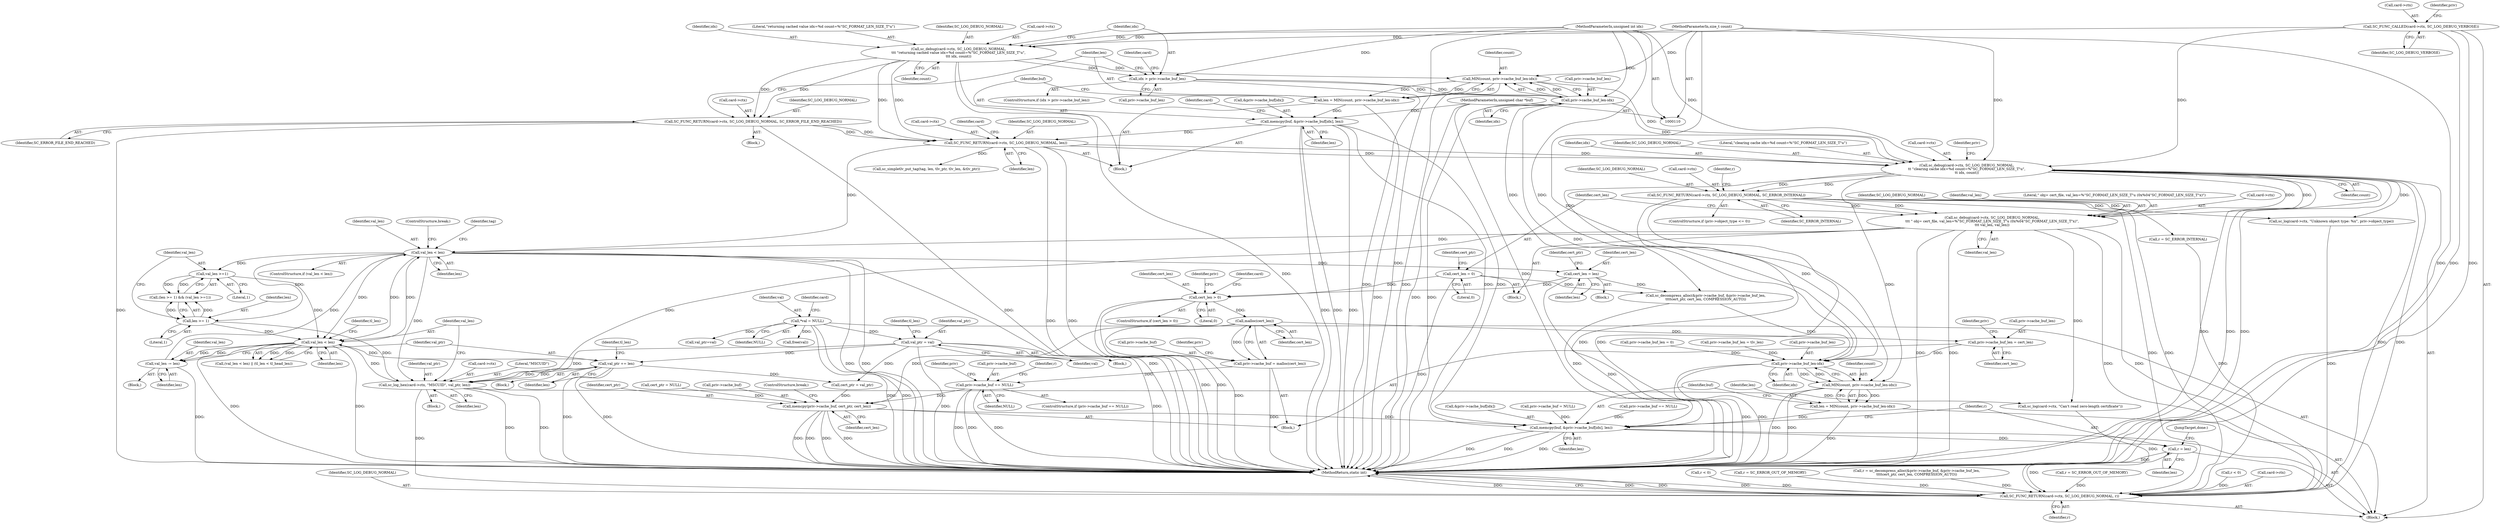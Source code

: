 digraph "0_OpenSC_8fe377e93b4b56060e5bbfb6f3142ceaeca744fa_3@API" {
"1000545" [label="(Call,malloc(cert_len))"];
"1000537" [label="(Call,cert_len > 0)"];
"1000403" [label="(Call,cert_len = 0)"];
"1000465" [label="(Call,cert_len = len)"];
"1000456" [label="(Call,val_len < len)"];
"1000395" [label="(Call,sc_debug(card->ctx, SC_LOG_DEBUG_NORMAL,\n\t\t\t \" obj= cert_file, val_len=%\"SC_FORMAT_LEN_SIZE_T\"u (0x%04\"SC_FORMAT_LEN_SIZE_T\"x)\",\n\t\t\t val_len, val_len))"];
"1000235" [label="(Call,SC_FUNC_RETURN(card->ctx, SC_LOG_DEBUG_NORMAL, SC_ERROR_INTERNAL))"];
"1000202" [label="(Call,sc_debug(card->ctx, SC_LOG_DEBUG_NORMAL,\n\t\t \"clearing cache idx=%d count=%\"SC_FORMAT_LEN_SIZE_T\"u\",\n\t\t idx, count))"];
"1000147" [label="(Call,SC_FUNC_CALLED(card->ctx, SC_LOG_DEBUG_VERBOSE))"];
"1000196" [label="(Call,SC_FUNC_RETURN(card->ctx, SC_LOG_DEBUG_NORMAL, len))"];
"1000157" [label="(Call,sc_debug(card->ctx, SC_LOG_DEBUG_NORMAL,\n\t\t\t \"returning cached value idx=%d count=%\"SC_FORMAT_LEN_SIZE_T\"u\",\n\t\t\t idx, count))"];
"1000112" [label="(MethodParameterIn,unsigned int idx)"];
"1000114" [label="(MethodParameterIn,size_t count)"];
"1000172" [label="(Call,SC_FUNC_RETURN(card->ctx, SC_LOG_DEBUG_NORMAL, SC_ERROR_FILE_END_REACHED))"];
"1000187" [label="(Call,memcpy(buf, &priv->cache_buf[idx], len))"];
"1000113" [label="(MethodParameterIn,unsigned char *buf)"];
"1000178" [label="(Call,len = MIN(count, priv->cache_buf_len-idx))"];
"1000180" [label="(Call,MIN(count, priv->cache_buf_len-idx))"];
"1000182" [label="(Call,priv->cache_buf_len-idx)"];
"1000166" [label="(Call,idx > priv->cache_buf_len)"];
"1000424" [label="(Call,val_len -= len)"];
"1000503" [label="(Call,val_len < len)"];
"1000481" [label="(Call,val_len >=1)"];
"1000478" [label="(Call,len >= 1)"];
"1000494" [label="(Call,sc_log_hex(card->ctx, \"MSCUID\", val_ptr, len))"];
"1000417" [label="(Call,val_ptr = val)"];
"1000131" [label="(Call,*val = NULL)"];
"1000428" [label="(Call,val_ptr += len)"];
"1000541" [label="(Call,priv->cache_buf = malloc(cert_len))"];
"1000548" [label="(Call,priv->cache_buf == NULL)"];
"1000563" [label="(Call,memcpy(priv->cache_buf, cert_ptr, cert_len))"];
"1000606" [label="(Call,memcpy(buf, &priv->cache_buf[idx], len))"];
"1000615" [label="(Call,r = len)"];
"1000627" [label="(Call,SC_FUNC_RETURN(card->ctx, SC_LOG_DEBUG_NORMAL, r))"];
"1000558" [label="(Call,priv->cache_buf_len = cert_len)"];
"1000601" [label="(Call,priv->cache_buf_len-idx)"];
"1000599" [label="(Call,MIN(count, priv->cache_buf_len-idx))"];
"1000597" [label="(Call,len = MIN(count, priv->cache_buf_len-idx))"];
"1000180" [label="(Call,MIN(count, priv->cache_buf_len-idx))"];
"1000625" [label="(Call,free(val))"];
"1000161" [label="(Identifier,SC_LOG_DEBUG_NORMAL)"];
"1000507" [label="(Identifier,tl_len)"];
"1000577" [label="(ControlStructure,break;)"];
"1000407" [label="(Identifier,cert_ptr)"];
"1000419" [label="(Identifier,val)"];
"1000466" [label="(Identifier,cert_len)"];
"1000133" [label="(Identifier,NULL)"];
"1000235" [label="(Call,SC_FUNC_RETURN(card->ctx, SC_LOG_DEBUG_NORMAL, SC_ERROR_INTERNAL))"];
"1000177" [label="(Identifier,SC_ERROR_FILE_END_REACHED)"];
"1000183" [label="(Call,priv->cache_buf_len)"];
"1000413" [label="(Block,)"];
"1000552" [label="(Identifier,NULL)"];
"1000542" [label="(Call,priv->cache_buf)"];
"1000274" [label="(Block,)"];
"1000458" [label="(Identifier,len)"];
"1000483" [label="(Literal,1)"];
"1000427" [label="(Block,)"];
"1000112" [label="(MethodParameterIn,unsigned int idx)"];
"1000203" [label="(Call,card->ctx)"];
"1000631" [label="(Identifier,SC_LOG_DEBUG_NORMAL)"];
"1000212" [label="(Identifier,priv)"];
"1000571" [label="(Call,sc_log(card->ctx, \"Can't read zero-length certificate\"))"];
"1000197" [label="(Call,card->ctx)"];
"1000209" [label="(Identifier,count)"];
"1000538" [label="(Identifier,cert_len)"];
"1000500" [label="(Identifier,len)"];
"1000567" [label="(Identifier,cert_ptr)"];
"1000421" [label="(Identifier,tl_len)"];
"1000242" [label="(Identifier,r)"];
"1000403" [label="(Call,cert_len = 0)"];
"1000196" [label="(Call,SC_FUNC_RETURN(card->ctx, SC_LOG_DEBUG_NORMAL, len))"];
"1000481" [label="(Call,val_len >=1)"];
"1000187" [label="(Call,memcpy(buf, &priv->cache_buf[idx], len))"];
"1000288" [label="(Call,priv->cache_buf == NULL)"];
"1000495" [label="(Call,card->ctx)"];
"1000402" [label="(Identifier,val_len)"];
"1000424" [label="(Call,val_len -= len)"];
"1000482" [label="(Identifier,val_len)"];
"1000294" [label="(Call,r = SC_ERROR_OUT_OF_MEMORY)"];
"1000462" [label="(Identifier,tag)"];
"1000498" [label="(Literal,\"MSCUID\")"];
"1000632" [label="(Identifier,r)"];
"1000418" [label="(Identifier,val_ptr)"];
"1000151" [label="(Identifier,SC_LOG_DEBUG_VERBOSE)"];
"1000543" [label="(Identifier,priv)"];
"1000545" [label="(Call,malloc(cert_len))"];
"1000162" [label="(Literal,\"returning cached value idx=%d count=%\"SC_FORMAT_LEN_SIZE_T\"u\")"];
"1000617" [label="(Identifier,len)"];
"1000536" [label="(ControlStructure,if (cert_len > 0))"];
"1000208" [label="(Identifier,idx)"];
"1000548" [label="(Call,priv->cache_buf == NULL)"];
"1000181" [label="(Identifier,count)"];
"1000559" [label="(Call,priv->cache_buf_len)"];
"1000360" [label="(Call,sc_simpletlv_put_tag(tag, len, tlv_ptr, tlv_len, &tlv_ptr))"];
"1000298" [label="(Call,priv->cache_buf_len = tlv_len)"];
"1000206" [label="(Identifier,SC_LOG_DEBUG_NORMAL)"];
"1000309" [label="(Call,val_ptr=val)"];
"1000614" [label="(Identifier,len)"];
"1000131" [label="(Call,*val = NULL)"];
"1000430" [label="(Identifier,len)"];
"1000494" [label="(Call,sc_log_hex(card->ctx, \"MSCUID\", val_ptr, len))"];
"1000555" [label="(Identifier,r)"];
"1000465" [label="(Call,cert_len = len)"];
"1000560" [label="(Identifier,priv)"];
"1000165" [label="(ControlStructure,if (idx > priv->cache_buf_len))"];
"1000156" [label="(Block,)"];
"1000399" [label="(Identifier,SC_LOG_DEBUG_NORMAL)"];
"1000167" [label="(Identifier,idx)"];
"1000198" [label="(Identifier,card)"];
"1000597" [label="(Call,len = MIN(count, priv->cache_buf_len-idx))"];
"1000239" [label="(Identifier,SC_LOG_DEBUG_NORMAL)"];
"1000539" [label="(Literal,0)"];
"1000432" [label="(Identifier,tl_len)"];
"1000423" [label="(Block,)"];
"1000550" [label="(Identifier,priv)"];
"1000546" [label="(Identifier,cert_len)"];
"1000588" [label="(Call,r = SC_ERROR_INTERNAL)"];
"1000168" [label="(Call,priv->cache_buf_len)"];
"1000148" [label="(Call,card->ctx)"];
"1000502" [label="(Call,(val_len < len) || (tl_len < tl_head_len))"];
"1000164" [label="(Identifier,count)"];
"1000172" [label="(Call,SC_FUNC_RETURN(card->ctx, SC_LOG_DEBUG_NORMAL, SC_ERROR_FILE_END_REACHED))"];
"1000547" [label="(ControlStructure,if (priv->cache_buf == NULL))"];
"1000236" [label="(Call,card->ctx)"];
"1000154" [label="(Identifier,priv)"];
"1000186" [label="(Identifier,idx)"];
"1000580" [label="(Call,sc_log(card->ctx, \"Unknown object type: %x\", priv->object_type))"];
"1000116" [label="(Block,)"];
"1000425" [label="(Identifier,val_len)"];
"1000499" [label="(Identifier,val_ptr)"];
"1000406" [label="(Call,cert_ptr = NULL)"];
"1000540" [label="(Block,)"];
"1000404" [label="(Identifier,cert_len)"];
"1000541" [label="(Call,priv->cache_buf = malloc(cert_len))"];
"1000251" [label="(Call,r < 0)"];
"1000479" [label="(Identifier,len)"];
"1000599" [label="(Call,MIN(count, priv->cache_buf_len-idx))"];
"1000401" [label="(Identifier,val_len)"];
"1000166" [label="(Call,idx > priv->cache_buf_len)"];
"1000480" [label="(Literal,1)"];
"1000469" [label="(Identifier,cert_ptr)"];
"1000405" [label="(Literal,0)"];
"1000426" [label="(Identifier,len)"];
"1000518" [label="(Call,r = sc_decompress_alloc(&priv->cache_buf, &priv->cache_buf_len,\n\t\t\t\tcert_ptr, cert_len, COMPRESSION_AUTO))"];
"1000562" [label="(Identifier,cert_len)"];
"1000607" [label="(Identifier,buf)"];
"1000204" [label="(Identifier,card)"];
"1000615" [label="(Call,r = len)"];
"1000554" [label="(Call,r = SC_ERROR_OUT_OF_MEMORY)"];
"1000468" [label="(Call,cert_ptr = val_ptr)"];
"1000564" [label="(Call,priv->cache_buf)"];
"1000602" [label="(Call,priv->cache_buf_len)"];
"1000229" [label="(ControlStructure,if (priv->object_type <= 0))"];
"1000182" [label="(Call,priv->cache_buf_len-idx)"];
"1000189" [label="(Call,&priv->cache_buf[idx])"];
"1000173" [label="(Call,card->ctx)"];
"1000147" [label="(Call,SC_FUNC_CALLED(card->ctx, SC_LOG_DEBUG_VERBOSE))"];
"1000195" [label="(Identifier,len)"];
"1000400" [label="(Literal,\" obj= cert_file, val_len=%\"SC_FORMAT_LEN_SIZE_T\"u (0x%04\"SC_FORMAT_LEN_SIZE_T\"x)\")"];
"1000573" [label="(Identifier,card)"];
"1000467" [label="(Identifier,len)"];
"1000113" [label="(MethodParameterIn,unsigned char *buf)"];
"1000520" [label="(Call,sc_decompress_alloc(&priv->cache_buf, &priv->cache_buf_len,\n\t\t\t\tcert_ptr, cert_len, COMPRESSION_AUTO))"];
"1000600" [label="(Identifier,count)"];
"1000456" [label="(Call,val_len < len)"];
"1000158" [label="(Call,card->ctx)"];
"1000240" [label="(Identifier,SC_ERROR_INTERNAL)"];
"1000202" [label="(Call,sc_debug(card->ctx, SC_LOG_DEBUG_NORMAL,\n\t\t \"clearing cache idx=%d count=%\"SC_FORMAT_LEN_SIZE_T\"u\",\n\t\t idx, count))"];
"1000457" [label="(Identifier,val_len)"];
"1000219" [label="(Call,priv->cache_buf = NULL)"];
"1000201" [label="(Identifier,len)"];
"1000224" [label="(Call,priv->cache_buf_len = 0)"];
"1000395" [label="(Call,sc_debug(card->ctx, SC_LOG_DEBUG_NORMAL,\n\t\t\t \" obj= cert_file, val_len=%\"SC_FORMAT_LEN_SIZE_T\"u (0x%04\"SC_FORMAT_LEN_SIZE_T\"x)\",\n\t\t\t val_len, val_len))"];
"1000132" [label="(Identifier,val)"];
"1000605" [label="(Identifier,idx)"];
"1000565" [label="(Identifier,priv)"];
"1000598" [label="(Identifier,len)"];
"1000601" [label="(Call,priv->cache_buf_len-idx)"];
"1000618" [label="(JumpTarget,done:)"];
"1000266" [label="(Call,r < 0)"];
"1000627" [label="(Call,SC_FUNC_RETURN(card->ctx, SC_LOG_DEBUG_NORMAL, r))"];
"1000176" [label="(Identifier,SC_LOG_DEBUG_NORMAL)"];
"1000503" [label="(Call,val_len < len)"];
"1000493" [label="(Block,)"];
"1000558" [label="(Call,priv->cache_buf_len = cert_len)"];
"1000549" [label="(Call,priv->cache_buf)"];
"1000616" [label="(Identifier,r)"];
"1000606" [label="(Call,memcpy(buf, &priv->cache_buf[idx], len))"];
"1000478" [label="(Call,len >= 1)"];
"1000428" [label="(Call,val_ptr += len)"];
"1000537" [label="(Call,cert_len > 0)"];
"1000417" [label="(Call,val_ptr = val)"];
"1000568" [label="(Identifier,cert_len)"];
"1000174" [label="(Identifier,card)"];
"1000114" [label="(MethodParameterIn,size_t count)"];
"1000504" [label="(Identifier,val_len)"];
"1000171" [label="(Block,)"];
"1000477" [label="(Call,(len >= 1) && (val_len >=1))"];
"1000608" [label="(Call,&priv->cache_buf[idx])"];
"1000157" [label="(Call,sc_debug(card->ctx, SC_LOG_DEBUG_NORMAL,\n\t\t\t \"returning cached value idx=%d count=%\"SC_FORMAT_LEN_SIZE_T\"u\",\n\t\t\t idx, count))"];
"1000200" [label="(Identifier,SC_LOG_DEBUG_NORMAL)"];
"1000633" [label="(MethodReturn,static int)"];
"1000628" [label="(Call,card->ctx)"];
"1000207" [label="(Literal,\"clearing cache idx=%d count=%\"SC_FORMAT_LEN_SIZE_T\"u\")"];
"1000464" [label="(Block,)"];
"1000179" [label="(Identifier,len)"];
"1000455" [label="(ControlStructure,if (val_len < len))"];
"1000429" [label="(Identifier,val_ptr)"];
"1000396" [label="(Call,card->ctx)"];
"1000178" [label="(Call,len = MIN(count, priv->cache_buf_len-idx))"];
"1000149" [label="(Identifier,card)"];
"1000563" [label="(Call,memcpy(priv->cache_buf, cert_ptr, cert_len))"];
"1000505" [label="(Identifier,len)"];
"1000188" [label="(Identifier,buf)"];
"1000163" [label="(Identifier,idx)"];
"1000459" [label="(ControlStructure,break;)"];
"1000545" -> "1000541"  [label="AST: "];
"1000545" -> "1000546"  [label="CFG: "];
"1000546" -> "1000545"  [label="AST: "];
"1000541" -> "1000545"  [label="CFG: "];
"1000545" -> "1000633"  [label="DDG: "];
"1000545" -> "1000541"  [label="DDG: "];
"1000537" -> "1000545"  [label="DDG: "];
"1000545" -> "1000558"  [label="DDG: "];
"1000545" -> "1000563"  [label="DDG: "];
"1000537" -> "1000536"  [label="AST: "];
"1000537" -> "1000539"  [label="CFG: "];
"1000538" -> "1000537"  [label="AST: "];
"1000539" -> "1000537"  [label="AST: "];
"1000543" -> "1000537"  [label="CFG: "];
"1000573" -> "1000537"  [label="CFG: "];
"1000537" -> "1000633"  [label="DDG: "];
"1000537" -> "1000633"  [label="DDG: "];
"1000403" -> "1000537"  [label="DDG: "];
"1000465" -> "1000537"  [label="DDG: "];
"1000403" -> "1000274"  [label="AST: "];
"1000403" -> "1000405"  [label="CFG: "];
"1000404" -> "1000403"  [label="AST: "];
"1000405" -> "1000403"  [label="AST: "];
"1000407" -> "1000403"  [label="CFG: "];
"1000403" -> "1000633"  [label="DDG: "];
"1000403" -> "1000520"  [label="DDG: "];
"1000465" -> "1000464"  [label="AST: "];
"1000465" -> "1000467"  [label="CFG: "];
"1000466" -> "1000465"  [label="AST: "];
"1000467" -> "1000465"  [label="AST: "];
"1000469" -> "1000465"  [label="CFG: "];
"1000465" -> "1000633"  [label="DDG: "];
"1000456" -> "1000465"  [label="DDG: "];
"1000465" -> "1000520"  [label="DDG: "];
"1000456" -> "1000455"  [label="AST: "];
"1000456" -> "1000458"  [label="CFG: "];
"1000457" -> "1000456"  [label="AST: "];
"1000458" -> "1000456"  [label="AST: "];
"1000459" -> "1000456"  [label="CFG: "];
"1000462" -> "1000456"  [label="CFG: "];
"1000456" -> "1000633"  [label="DDG: "];
"1000456" -> "1000633"  [label="DDG: "];
"1000456" -> "1000633"  [label="DDG: "];
"1000395" -> "1000456"  [label="DDG: "];
"1000424" -> "1000456"  [label="DDG: "];
"1000196" -> "1000456"  [label="DDG: "];
"1000503" -> "1000456"  [label="DDG: "];
"1000456" -> "1000478"  [label="DDG: "];
"1000456" -> "1000481"  [label="DDG: "];
"1000456" -> "1000494"  [label="DDG: "];
"1000456" -> "1000503"  [label="DDG: "];
"1000456" -> "1000503"  [label="DDG: "];
"1000395" -> "1000274"  [label="AST: "];
"1000395" -> "1000402"  [label="CFG: "];
"1000396" -> "1000395"  [label="AST: "];
"1000399" -> "1000395"  [label="AST: "];
"1000400" -> "1000395"  [label="AST: "];
"1000401" -> "1000395"  [label="AST: "];
"1000402" -> "1000395"  [label="AST: "];
"1000404" -> "1000395"  [label="CFG: "];
"1000395" -> "1000633"  [label="DDG: "];
"1000395" -> "1000633"  [label="DDG: "];
"1000235" -> "1000395"  [label="DDG: "];
"1000235" -> "1000395"  [label="DDG: "];
"1000202" -> "1000395"  [label="DDG: "];
"1000202" -> "1000395"  [label="DDG: "];
"1000395" -> "1000494"  [label="DDG: "];
"1000395" -> "1000571"  [label="DDG: "];
"1000395" -> "1000627"  [label="DDG: "];
"1000395" -> "1000627"  [label="DDG: "];
"1000235" -> "1000229"  [label="AST: "];
"1000235" -> "1000240"  [label="CFG: "];
"1000236" -> "1000235"  [label="AST: "];
"1000239" -> "1000235"  [label="AST: "];
"1000240" -> "1000235"  [label="AST: "];
"1000242" -> "1000235"  [label="CFG: "];
"1000235" -> "1000633"  [label="DDG: "];
"1000235" -> "1000633"  [label="DDG: "];
"1000202" -> "1000235"  [label="DDG: "];
"1000202" -> "1000235"  [label="DDG: "];
"1000235" -> "1000580"  [label="DDG: "];
"1000235" -> "1000588"  [label="DDG: "];
"1000235" -> "1000627"  [label="DDG: "];
"1000235" -> "1000627"  [label="DDG: "];
"1000202" -> "1000116"  [label="AST: "];
"1000202" -> "1000209"  [label="CFG: "];
"1000203" -> "1000202"  [label="AST: "];
"1000206" -> "1000202"  [label="AST: "];
"1000207" -> "1000202"  [label="AST: "];
"1000208" -> "1000202"  [label="AST: "];
"1000209" -> "1000202"  [label="AST: "];
"1000212" -> "1000202"  [label="CFG: "];
"1000202" -> "1000633"  [label="DDG: "];
"1000202" -> "1000633"  [label="DDG: "];
"1000202" -> "1000633"  [label="DDG: "];
"1000147" -> "1000202"  [label="DDG: "];
"1000196" -> "1000202"  [label="DDG: "];
"1000196" -> "1000202"  [label="DDG: "];
"1000182" -> "1000202"  [label="DDG: "];
"1000112" -> "1000202"  [label="DDG: "];
"1000180" -> "1000202"  [label="DDG: "];
"1000114" -> "1000202"  [label="DDG: "];
"1000202" -> "1000580"  [label="DDG: "];
"1000202" -> "1000599"  [label="DDG: "];
"1000202" -> "1000601"  [label="DDG: "];
"1000202" -> "1000627"  [label="DDG: "];
"1000202" -> "1000627"  [label="DDG: "];
"1000147" -> "1000116"  [label="AST: "];
"1000147" -> "1000151"  [label="CFG: "];
"1000148" -> "1000147"  [label="AST: "];
"1000151" -> "1000147"  [label="AST: "];
"1000154" -> "1000147"  [label="CFG: "];
"1000147" -> "1000633"  [label="DDG: "];
"1000147" -> "1000633"  [label="DDG: "];
"1000147" -> "1000157"  [label="DDG: "];
"1000196" -> "1000156"  [label="AST: "];
"1000196" -> "1000201"  [label="CFG: "];
"1000197" -> "1000196"  [label="AST: "];
"1000200" -> "1000196"  [label="AST: "];
"1000201" -> "1000196"  [label="AST: "];
"1000204" -> "1000196"  [label="CFG: "];
"1000196" -> "1000633"  [label="DDG: "];
"1000196" -> "1000633"  [label="DDG: "];
"1000157" -> "1000196"  [label="DDG: "];
"1000157" -> "1000196"  [label="DDG: "];
"1000172" -> "1000196"  [label="DDG: "];
"1000172" -> "1000196"  [label="DDG: "];
"1000187" -> "1000196"  [label="DDG: "];
"1000196" -> "1000360"  [label="DDG: "];
"1000157" -> "1000156"  [label="AST: "];
"1000157" -> "1000164"  [label="CFG: "];
"1000158" -> "1000157"  [label="AST: "];
"1000161" -> "1000157"  [label="AST: "];
"1000162" -> "1000157"  [label="AST: "];
"1000163" -> "1000157"  [label="AST: "];
"1000164" -> "1000157"  [label="AST: "];
"1000167" -> "1000157"  [label="CFG: "];
"1000157" -> "1000633"  [label="DDG: "];
"1000112" -> "1000157"  [label="DDG: "];
"1000114" -> "1000157"  [label="DDG: "];
"1000157" -> "1000166"  [label="DDG: "];
"1000157" -> "1000172"  [label="DDG: "];
"1000157" -> "1000172"  [label="DDG: "];
"1000157" -> "1000180"  [label="DDG: "];
"1000112" -> "1000110"  [label="AST: "];
"1000112" -> "1000633"  [label="DDG: "];
"1000112" -> "1000166"  [label="DDG: "];
"1000112" -> "1000182"  [label="DDG: "];
"1000112" -> "1000601"  [label="DDG: "];
"1000114" -> "1000110"  [label="AST: "];
"1000114" -> "1000633"  [label="DDG: "];
"1000114" -> "1000180"  [label="DDG: "];
"1000114" -> "1000599"  [label="DDG: "];
"1000172" -> "1000171"  [label="AST: "];
"1000172" -> "1000177"  [label="CFG: "];
"1000173" -> "1000172"  [label="AST: "];
"1000176" -> "1000172"  [label="AST: "];
"1000177" -> "1000172"  [label="AST: "];
"1000179" -> "1000172"  [label="CFG: "];
"1000172" -> "1000633"  [label="DDG: "];
"1000172" -> "1000633"  [label="DDG: "];
"1000187" -> "1000156"  [label="AST: "];
"1000187" -> "1000195"  [label="CFG: "];
"1000188" -> "1000187"  [label="AST: "];
"1000189" -> "1000187"  [label="AST: "];
"1000195" -> "1000187"  [label="AST: "];
"1000198" -> "1000187"  [label="CFG: "];
"1000187" -> "1000633"  [label="DDG: "];
"1000187" -> "1000633"  [label="DDG: "];
"1000187" -> "1000633"  [label="DDG: "];
"1000113" -> "1000187"  [label="DDG: "];
"1000178" -> "1000187"  [label="DDG: "];
"1000187" -> "1000606"  [label="DDG: "];
"1000187" -> "1000606"  [label="DDG: "];
"1000113" -> "1000110"  [label="AST: "];
"1000113" -> "1000633"  [label="DDG: "];
"1000113" -> "1000606"  [label="DDG: "];
"1000178" -> "1000156"  [label="AST: "];
"1000178" -> "1000180"  [label="CFG: "];
"1000179" -> "1000178"  [label="AST: "];
"1000180" -> "1000178"  [label="AST: "];
"1000188" -> "1000178"  [label="CFG: "];
"1000178" -> "1000633"  [label="DDG: "];
"1000180" -> "1000178"  [label="DDG: "];
"1000180" -> "1000178"  [label="DDG: "];
"1000180" -> "1000182"  [label="CFG: "];
"1000181" -> "1000180"  [label="AST: "];
"1000182" -> "1000180"  [label="AST: "];
"1000180" -> "1000633"  [label="DDG: "];
"1000182" -> "1000180"  [label="DDG: "];
"1000182" -> "1000180"  [label="DDG: "];
"1000182" -> "1000186"  [label="CFG: "];
"1000183" -> "1000182"  [label="AST: "];
"1000186" -> "1000182"  [label="AST: "];
"1000182" -> "1000633"  [label="DDG: "];
"1000166" -> "1000182"  [label="DDG: "];
"1000166" -> "1000182"  [label="DDG: "];
"1000182" -> "1000520"  [label="DDG: "];
"1000182" -> "1000601"  [label="DDG: "];
"1000166" -> "1000165"  [label="AST: "];
"1000166" -> "1000168"  [label="CFG: "];
"1000167" -> "1000166"  [label="AST: "];
"1000168" -> "1000166"  [label="AST: "];
"1000174" -> "1000166"  [label="CFG: "];
"1000179" -> "1000166"  [label="CFG: "];
"1000166" -> "1000633"  [label="DDG: "];
"1000424" -> "1000423"  [label="AST: "];
"1000424" -> "1000426"  [label="CFG: "];
"1000425" -> "1000424"  [label="AST: "];
"1000426" -> "1000424"  [label="AST: "];
"1000429" -> "1000424"  [label="CFG: "];
"1000424" -> "1000633"  [label="DDG: "];
"1000503" -> "1000424"  [label="DDG: "];
"1000503" -> "1000424"  [label="DDG: "];
"1000503" -> "1000502"  [label="AST: "];
"1000503" -> "1000505"  [label="CFG: "];
"1000504" -> "1000503"  [label="AST: "];
"1000505" -> "1000503"  [label="AST: "];
"1000507" -> "1000503"  [label="CFG: "];
"1000502" -> "1000503"  [label="CFG: "];
"1000503" -> "1000633"  [label="DDG: "];
"1000503" -> "1000633"  [label="DDG: "];
"1000503" -> "1000428"  [label="DDG: "];
"1000503" -> "1000502"  [label="DDG: "];
"1000503" -> "1000502"  [label="DDG: "];
"1000481" -> "1000503"  [label="DDG: "];
"1000478" -> "1000503"  [label="DDG: "];
"1000494" -> "1000503"  [label="DDG: "];
"1000481" -> "1000477"  [label="AST: "];
"1000481" -> "1000483"  [label="CFG: "];
"1000482" -> "1000481"  [label="AST: "];
"1000483" -> "1000481"  [label="AST: "];
"1000477" -> "1000481"  [label="CFG: "];
"1000481" -> "1000477"  [label="DDG: "];
"1000481" -> "1000477"  [label="DDG: "];
"1000478" -> "1000477"  [label="AST: "];
"1000478" -> "1000480"  [label="CFG: "];
"1000479" -> "1000478"  [label="AST: "];
"1000480" -> "1000478"  [label="AST: "];
"1000482" -> "1000478"  [label="CFG: "];
"1000477" -> "1000478"  [label="CFG: "];
"1000478" -> "1000477"  [label="DDG: "];
"1000478" -> "1000477"  [label="DDG: "];
"1000478" -> "1000494"  [label="DDG: "];
"1000494" -> "1000493"  [label="AST: "];
"1000494" -> "1000500"  [label="CFG: "];
"1000495" -> "1000494"  [label="AST: "];
"1000498" -> "1000494"  [label="AST: "];
"1000499" -> "1000494"  [label="AST: "];
"1000500" -> "1000494"  [label="AST: "];
"1000504" -> "1000494"  [label="CFG: "];
"1000494" -> "1000633"  [label="DDG: "];
"1000494" -> "1000633"  [label="DDG: "];
"1000494" -> "1000428"  [label="DDG: "];
"1000417" -> "1000494"  [label="DDG: "];
"1000428" -> "1000494"  [label="DDG: "];
"1000494" -> "1000571"  [label="DDG: "];
"1000494" -> "1000627"  [label="DDG: "];
"1000417" -> "1000413"  [label="AST: "];
"1000417" -> "1000419"  [label="CFG: "];
"1000418" -> "1000417"  [label="AST: "];
"1000419" -> "1000417"  [label="AST: "];
"1000421" -> "1000417"  [label="CFG: "];
"1000417" -> "1000633"  [label="DDG: "];
"1000417" -> "1000633"  [label="DDG: "];
"1000131" -> "1000417"  [label="DDG: "];
"1000417" -> "1000428"  [label="DDG: "];
"1000417" -> "1000468"  [label="DDG: "];
"1000131" -> "1000116"  [label="AST: "];
"1000131" -> "1000133"  [label="CFG: "];
"1000132" -> "1000131"  [label="AST: "];
"1000133" -> "1000131"  [label="AST: "];
"1000149" -> "1000131"  [label="CFG: "];
"1000131" -> "1000633"  [label="DDG: "];
"1000131" -> "1000633"  [label="DDG: "];
"1000131" -> "1000309"  [label="DDG: "];
"1000131" -> "1000625"  [label="DDG: "];
"1000428" -> "1000427"  [label="AST: "];
"1000428" -> "1000430"  [label="CFG: "];
"1000429" -> "1000428"  [label="AST: "];
"1000430" -> "1000428"  [label="AST: "];
"1000432" -> "1000428"  [label="CFG: "];
"1000428" -> "1000633"  [label="DDG: "];
"1000428" -> "1000633"  [label="DDG: "];
"1000428" -> "1000468"  [label="DDG: "];
"1000541" -> "1000540"  [label="AST: "];
"1000542" -> "1000541"  [label="AST: "];
"1000550" -> "1000541"  [label="CFG: "];
"1000541" -> "1000633"  [label="DDG: "];
"1000541" -> "1000548"  [label="DDG: "];
"1000548" -> "1000547"  [label="AST: "];
"1000548" -> "1000552"  [label="CFG: "];
"1000549" -> "1000548"  [label="AST: "];
"1000552" -> "1000548"  [label="AST: "];
"1000555" -> "1000548"  [label="CFG: "];
"1000560" -> "1000548"  [label="CFG: "];
"1000548" -> "1000633"  [label="DDG: "];
"1000548" -> "1000633"  [label="DDG: "];
"1000548" -> "1000633"  [label="DDG: "];
"1000548" -> "1000563"  [label="DDG: "];
"1000563" -> "1000540"  [label="AST: "];
"1000563" -> "1000568"  [label="CFG: "];
"1000564" -> "1000563"  [label="AST: "];
"1000567" -> "1000563"  [label="AST: "];
"1000568" -> "1000563"  [label="AST: "];
"1000577" -> "1000563"  [label="CFG: "];
"1000563" -> "1000633"  [label="DDG: "];
"1000563" -> "1000633"  [label="DDG: "];
"1000563" -> "1000633"  [label="DDG: "];
"1000563" -> "1000633"  [label="DDG: "];
"1000406" -> "1000563"  [label="DDG: "];
"1000468" -> "1000563"  [label="DDG: "];
"1000563" -> "1000606"  [label="DDG: "];
"1000606" -> "1000116"  [label="AST: "];
"1000606" -> "1000614"  [label="CFG: "];
"1000607" -> "1000606"  [label="AST: "];
"1000608" -> "1000606"  [label="AST: "];
"1000614" -> "1000606"  [label="AST: "];
"1000616" -> "1000606"  [label="CFG: "];
"1000606" -> "1000633"  [label="DDG: "];
"1000606" -> "1000633"  [label="DDG: "];
"1000606" -> "1000633"  [label="DDG: "];
"1000219" -> "1000606"  [label="DDG: "];
"1000520" -> "1000606"  [label="DDG: "];
"1000288" -> "1000606"  [label="DDG: "];
"1000597" -> "1000606"  [label="DDG: "];
"1000606" -> "1000615"  [label="DDG: "];
"1000615" -> "1000116"  [label="AST: "];
"1000615" -> "1000617"  [label="CFG: "];
"1000616" -> "1000615"  [label="AST: "];
"1000617" -> "1000615"  [label="AST: "];
"1000618" -> "1000615"  [label="CFG: "];
"1000615" -> "1000633"  [label="DDG: "];
"1000615" -> "1000627"  [label="DDG: "];
"1000627" -> "1000116"  [label="AST: "];
"1000627" -> "1000632"  [label="CFG: "];
"1000628" -> "1000627"  [label="AST: "];
"1000631" -> "1000627"  [label="AST: "];
"1000632" -> "1000627"  [label="AST: "];
"1000633" -> "1000627"  [label="CFG: "];
"1000627" -> "1000633"  [label="DDG: "];
"1000627" -> "1000633"  [label="DDG: "];
"1000627" -> "1000633"  [label="DDG: "];
"1000627" -> "1000633"  [label="DDG: "];
"1000571" -> "1000627"  [label="DDG: "];
"1000580" -> "1000627"  [label="DDG: "];
"1000588" -> "1000627"  [label="DDG: "];
"1000294" -> "1000627"  [label="DDG: "];
"1000251" -> "1000627"  [label="DDG: "];
"1000554" -> "1000627"  [label="DDG: "];
"1000518" -> "1000627"  [label="DDG: "];
"1000266" -> "1000627"  [label="DDG: "];
"1000558" -> "1000540"  [label="AST: "];
"1000558" -> "1000562"  [label="CFG: "];
"1000559" -> "1000558"  [label="AST: "];
"1000562" -> "1000558"  [label="AST: "];
"1000565" -> "1000558"  [label="CFG: "];
"1000558" -> "1000601"  [label="DDG: "];
"1000601" -> "1000599"  [label="AST: "];
"1000601" -> "1000605"  [label="CFG: "];
"1000602" -> "1000601"  [label="AST: "];
"1000605" -> "1000601"  [label="AST: "];
"1000599" -> "1000601"  [label="CFG: "];
"1000601" -> "1000633"  [label="DDG: "];
"1000601" -> "1000633"  [label="DDG: "];
"1000601" -> "1000599"  [label="DDG: "];
"1000601" -> "1000599"  [label="DDG: "];
"1000520" -> "1000601"  [label="DDG: "];
"1000224" -> "1000601"  [label="DDG: "];
"1000298" -> "1000601"  [label="DDG: "];
"1000599" -> "1000597"  [label="AST: "];
"1000600" -> "1000599"  [label="AST: "];
"1000597" -> "1000599"  [label="CFG: "];
"1000599" -> "1000633"  [label="DDG: "];
"1000599" -> "1000633"  [label="DDG: "];
"1000599" -> "1000597"  [label="DDG: "];
"1000599" -> "1000597"  [label="DDG: "];
"1000597" -> "1000116"  [label="AST: "];
"1000598" -> "1000597"  [label="AST: "];
"1000607" -> "1000597"  [label="CFG: "];
"1000597" -> "1000633"  [label="DDG: "];
}
